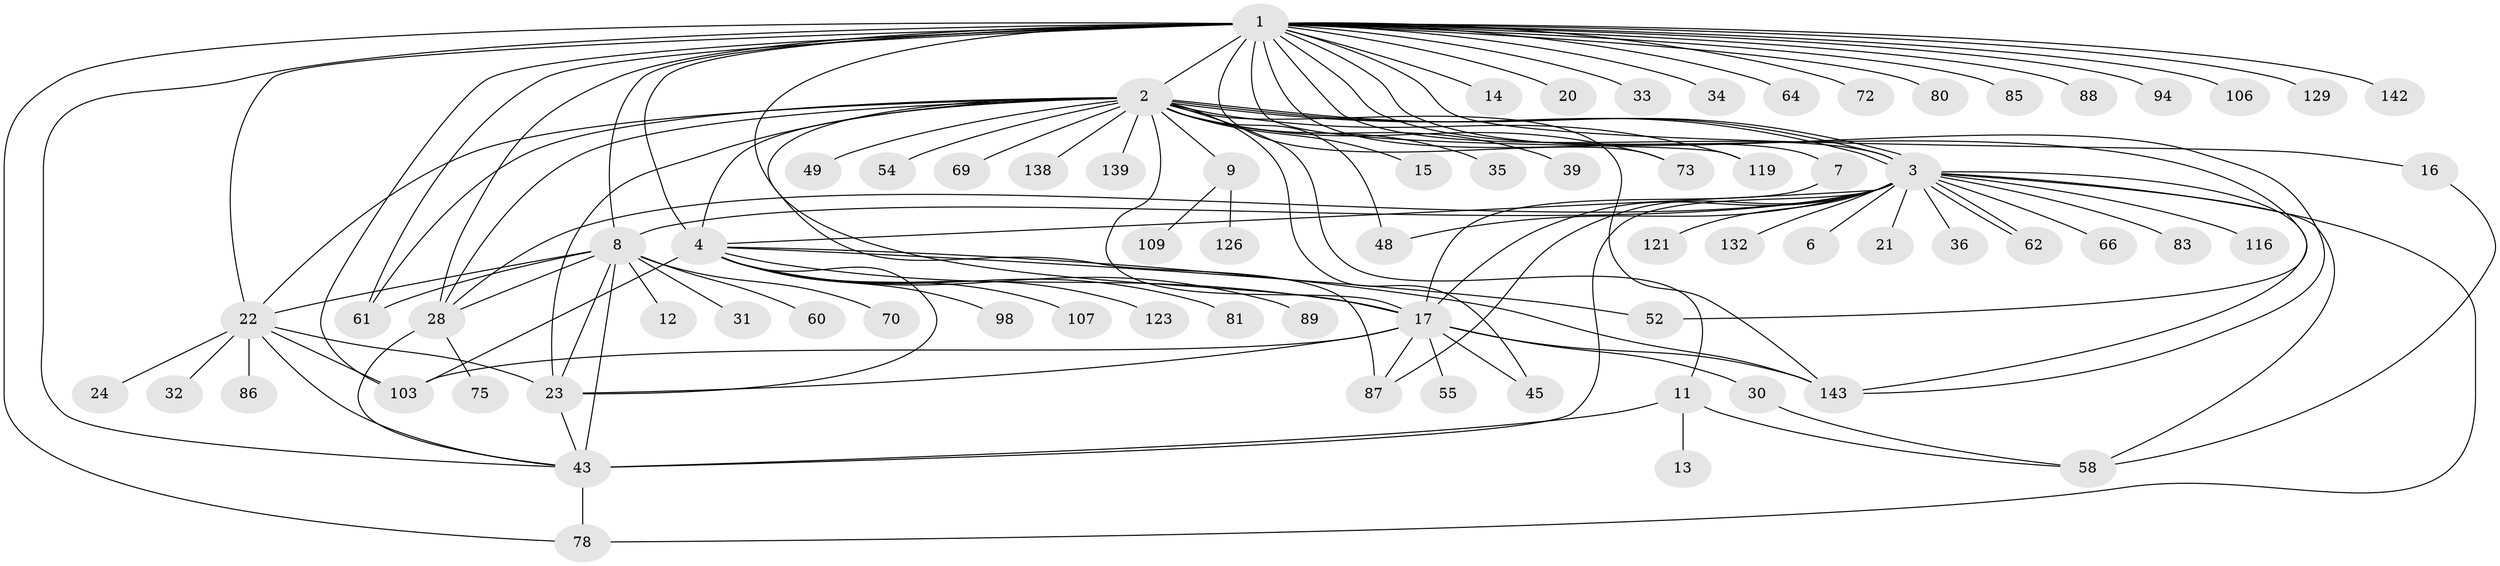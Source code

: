// original degree distribution, {16: 0.006802721088435374, 28: 0.006802721088435374, 31: 0.006802721088435374, 9: 0.006802721088435374, 23: 0.006802721088435374, 1: 0.4965986394557823, 3: 0.14285714285714285, 15: 0.013605442176870748, 4: 0.06802721088435375, 2: 0.19047619047619047, 11: 0.006802721088435374, 8: 0.006802721088435374, 7: 0.02040816326530612, 5: 0.02040816326530612}
// Generated by graph-tools (version 1.1) at 2025/14/03/09/25 04:14:21]
// undirected, 73 vertices, 119 edges
graph export_dot {
graph [start="1"]
  node [color=gray90,style=filled];
  1 [super="+5+71+76"];
  2 [super="+27+18+111"];
  3 [super="+10+79+41+65"];
  4 [super="+26"];
  6;
  7 [super="+131"];
  8 [super="+38+29"];
  9;
  11 [super="+19"];
  12;
  13;
  14;
  15 [super="+115"];
  16;
  17 [super="+90+127+99+146+110+51+67+44+37+47+42"];
  20;
  21;
  22 [super="+135+101"];
  23 [super="+40+25"];
  24;
  28 [super="+57+63"];
  30;
  31;
  32;
  33;
  34;
  35;
  36;
  39;
  43 [super="+74+140+50"];
  45;
  48;
  49 [super="+56"];
  52;
  54;
  55;
  58 [super="+77+108"];
  60;
  61 [super="+137"];
  62;
  64;
  66;
  69;
  70;
  72;
  73 [super="+128"];
  75;
  78;
  80;
  81;
  83;
  85;
  86 [super="+147"];
  87 [super="+124+122"];
  88;
  89;
  94;
  98;
  103 [super="+134"];
  106;
  107;
  109;
  116;
  119;
  121;
  123;
  126;
  129;
  132;
  138;
  139;
  142;
  143 [super="+145"];
  1 -- 2 [weight=2];
  1 -- 8 [weight=2];
  1 -- 16;
  1 -- 20;
  1 -- 33;
  1 -- 52;
  1 -- 119;
  1 -- 129;
  1 -- 142;
  1 -- 143;
  1 -- 17 [weight=5];
  1 -- 43;
  1 -- 64;
  1 -- 3;
  1 -- 7;
  1 -- 72;
  1 -- 73;
  1 -- 14;
  1 -- 78;
  1 -- 80;
  1 -- 85;
  1 -- 22;
  1 -- 88;
  1 -- 94;
  1 -- 34;
  1 -- 103;
  1 -- 106;
  1 -- 61;
  1 -- 4;
  1 -- 28;
  2 -- 3;
  2 -- 3;
  2 -- 3;
  2 -- 9;
  2 -- 11;
  2 -- 15;
  2 -- 22 [weight=3];
  2 -- 23;
  2 -- 35;
  2 -- 39;
  2 -- 45;
  2 -- 48;
  2 -- 69;
  2 -- 73;
  2 -- 87;
  2 -- 119;
  2 -- 138;
  2 -- 139;
  2 -- 143;
  2 -- 17 [weight=2];
  2 -- 49;
  2 -- 61;
  2 -- 54;
  2 -- 28;
  2 -- 4 [weight=2];
  3 -- 4;
  3 -- 6;
  3 -- 8;
  3 -- 21;
  3 -- 28 [weight=2];
  3 -- 36;
  3 -- 48;
  3 -- 58;
  3 -- 62;
  3 -- 62;
  3 -- 66;
  3 -- 83;
  3 -- 87;
  3 -- 116;
  3 -- 121;
  3 -- 132;
  3 -- 143;
  3 -- 17 [weight=4];
  3 -- 43;
  3 -- 78;
  4 -- 52;
  4 -- 81;
  4 -- 98;
  4 -- 103;
  4 -- 107;
  4 -- 143;
  4 -- 17;
  4 -- 23;
  4 -- 89;
  4 -- 123;
  7 -- 17;
  8 -- 12;
  8 -- 22;
  8 -- 23;
  8 -- 31;
  8 -- 43 [weight=2];
  8 -- 60;
  8 -- 61;
  8 -- 70;
  8 -- 28;
  9 -- 109;
  9 -- 126;
  11 -- 13;
  11 -- 58;
  11 -- 43;
  16 -- 58;
  17 -- 23;
  17 -- 30;
  17 -- 45;
  17 -- 143;
  17 -- 55;
  17 -- 87;
  17 -- 103;
  22 -- 24;
  22 -- 32;
  22 -- 86;
  22 -- 103;
  22 -- 23 [weight=2];
  22 -- 43;
  23 -- 43;
  28 -- 75;
  28 -- 43;
  30 -- 58;
  43 -- 78;
}
